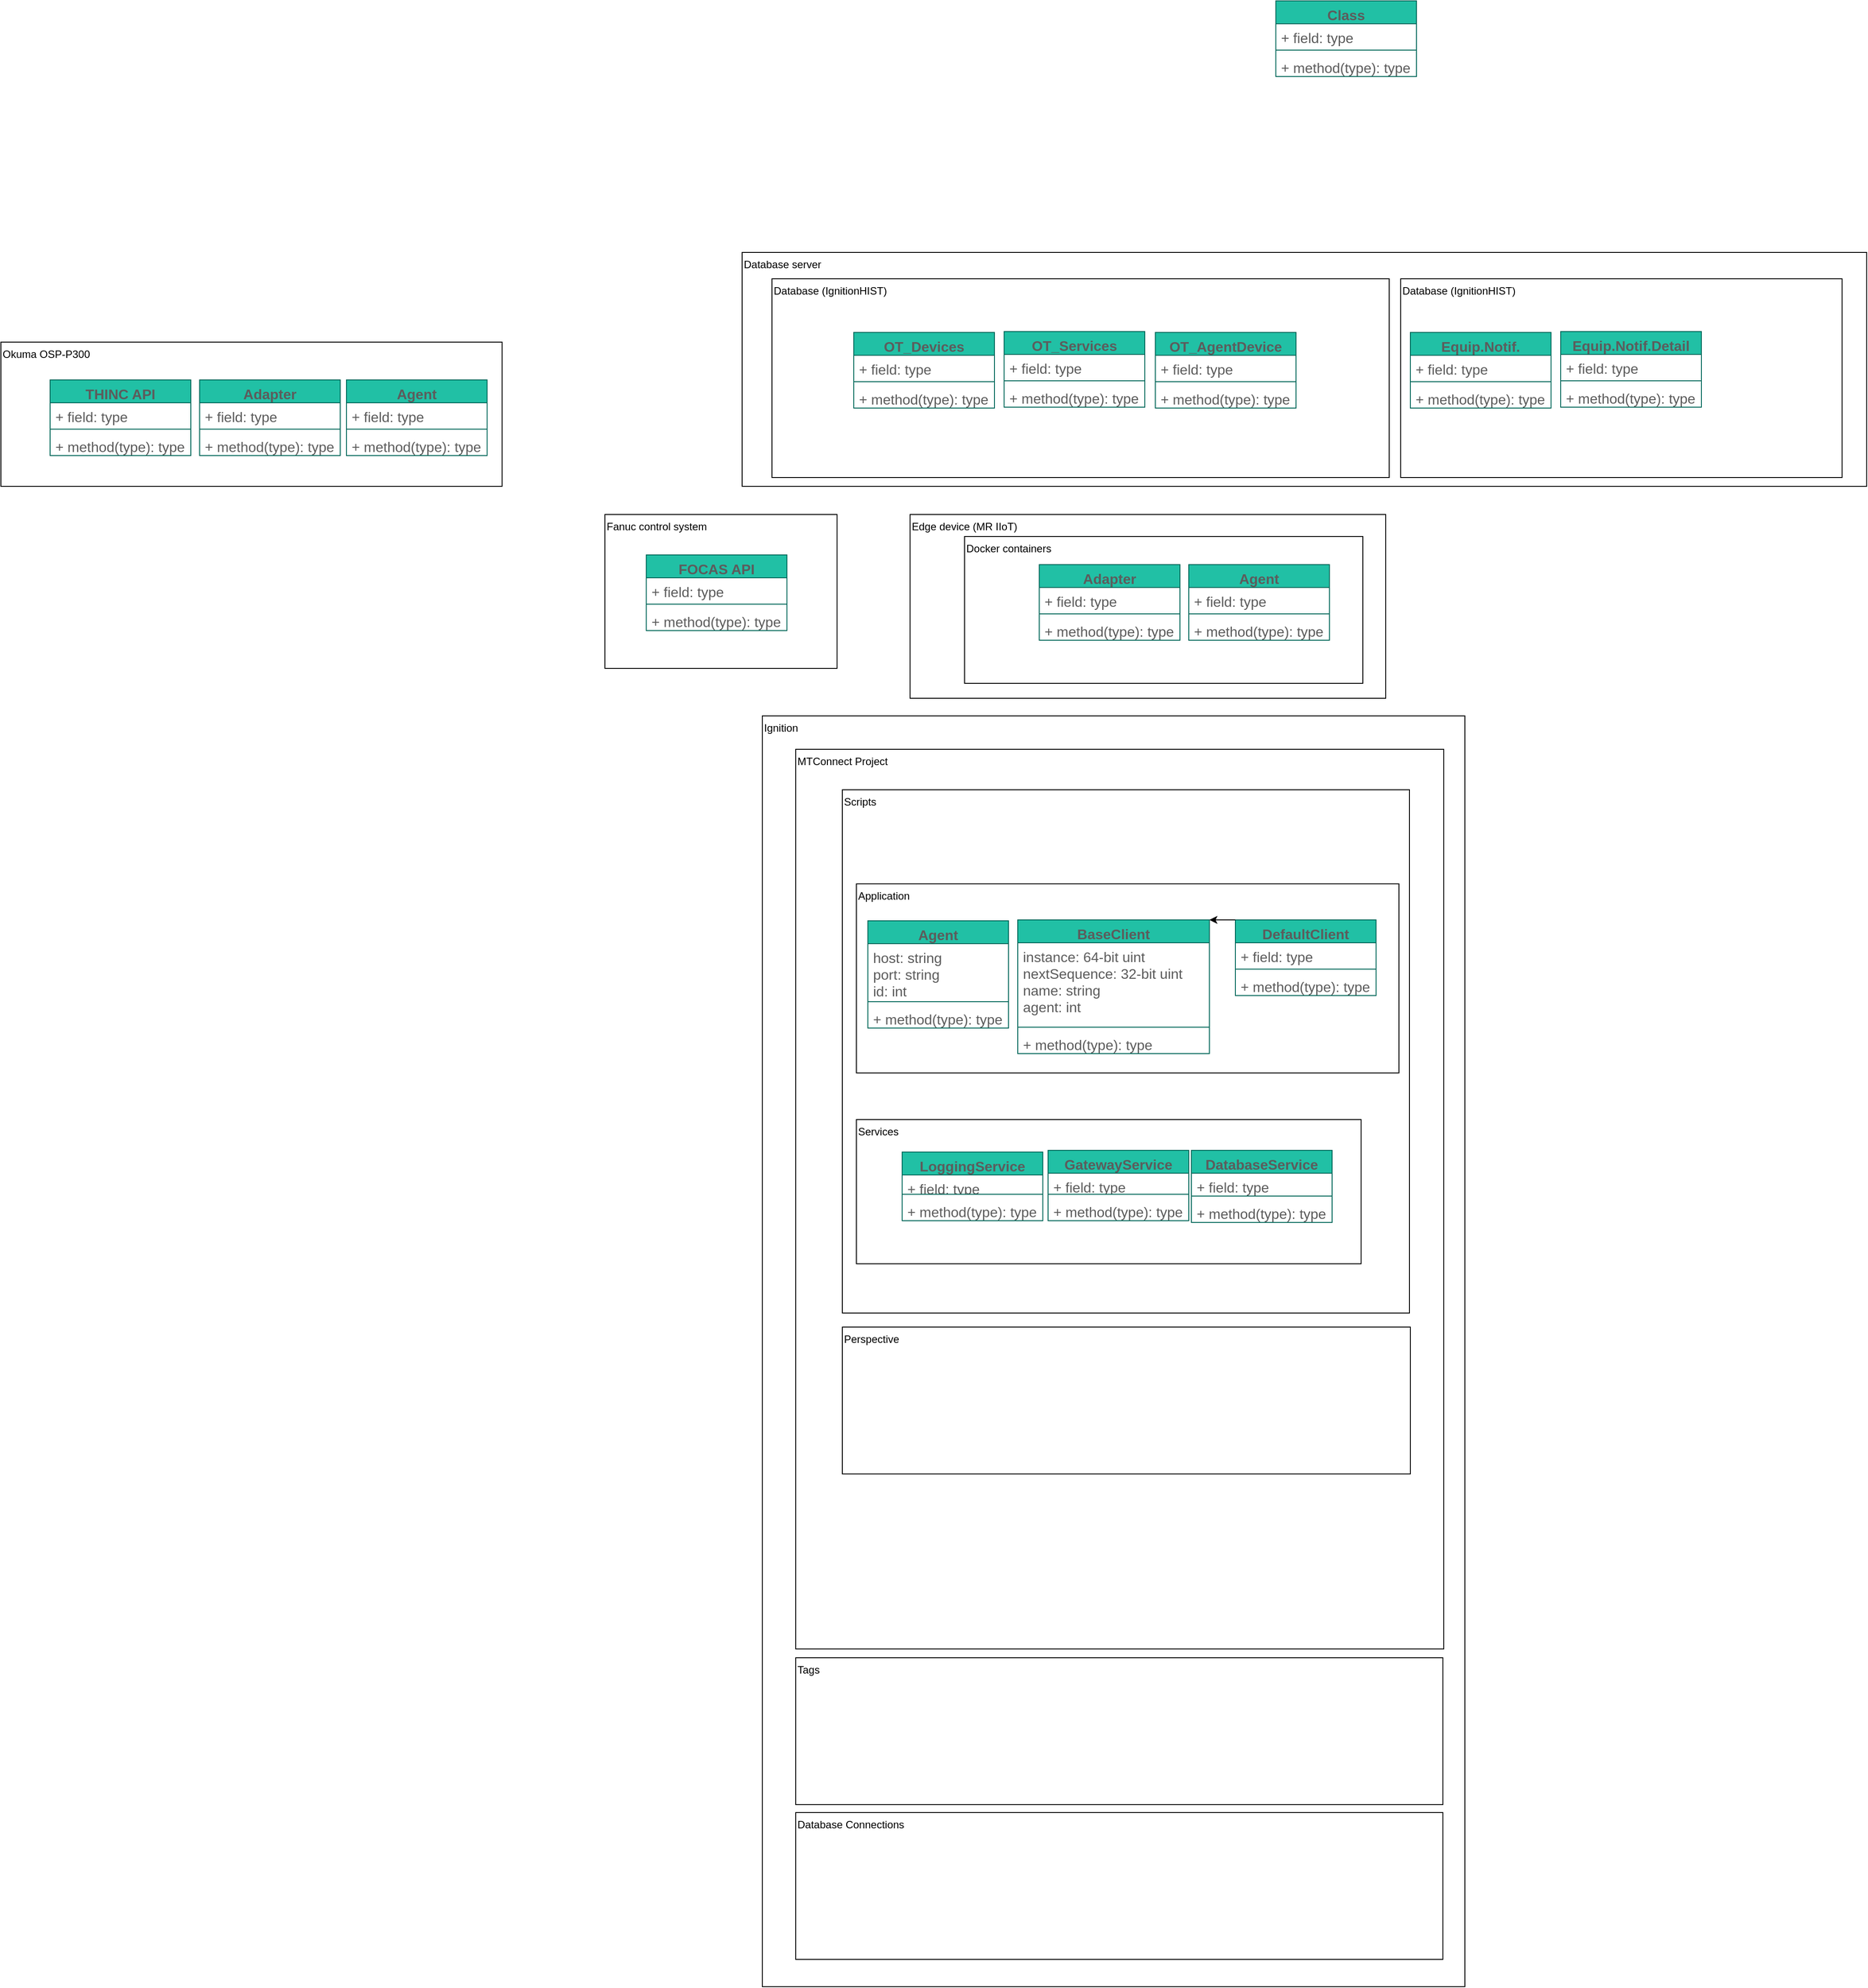 <mxfile version="20.5.3" type="github">
  <diagram id="Y8VD3bbsFug7fa-G-Edv" name="Page-1">
    <mxGraphModel dx="1899" dy="1560" grid="0" gridSize="10" guides="1" tooltips="1" connect="1" arrows="1" fold="1" page="0" pageScale="1" pageWidth="850" pageHeight="1100" math="0" shadow="0">
      <root>
        <mxCell id="0" />
        <mxCell id="1" parent="0" />
        <mxCell id="nwVFUQn7Gyxe_FwkuT-B-43" value="Fanuc control system" style="rounded=0;whiteSpace=wrap;html=1;align=left;verticalAlign=top;" vertex="1" parent="1">
          <mxGeometry x="-369" y="-84" width="264" height="175" as="geometry" />
        </mxCell>
        <mxCell id="cE-XZR6qFVG_7nGPDlGH-24" value="Edge device (MR IIoT)" style="rounded=0;whiteSpace=wrap;html=1;align=left;verticalAlign=top;" parent="1" vertex="1">
          <mxGeometry x="-22" y="-84" width="541" height="209" as="geometry" />
        </mxCell>
        <mxCell id="nwVFUQn7Gyxe_FwkuT-B-20" value="Docker containers" style="rounded=0;whiteSpace=wrap;html=1;align=left;verticalAlign=top;" vertex="1" parent="1">
          <mxGeometry x="40" y="-59" width="453" height="167" as="geometry" />
        </mxCell>
        <mxCell id="nwVFUQn7Gyxe_FwkuT-B-6" value="Database server" style="rounded=0;whiteSpace=wrap;html=1;align=left;verticalAlign=top;" vertex="1" parent="1">
          <mxGeometry x="-213" y="-382" width="1279" height="266" as="geometry" />
        </mxCell>
        <mxCell id="nwVFUQn7Gyxe_FwkuT-B-1" value="Ignition" style="rounded=0;whiteSpace=wrap;html=1;align=left;verticalAlign=top;" vertex="1" parent="1">
          <mxGeometry x="-190" y="145" width="799" height="1445" as="geometry" />
        </mxCell>
        <mxCell id="ojhhG3WkHg60o16cQQcv-1" value="MTConnect Project" style="rounded=0;whiteSpace=wrap;html=1;align=left;verticalAlign=top;" parent="1" vertex="1">
          <mxGeometry x="-152" y="183" width="737" height="1023" as="geometry" />
        </mxCell>
        <mxCell id="ojhhG3WkHg60o16cQQcv-8" value="Scripts" style="rounded=0;whiteSpace=wrap;html=1;align=left;verticalAlign=top;" parent="1" vertex="1">
          <mxGeometry x="-99" y="229" width="645" height="595" as="geometry" />
        </mxCell>
        <mxCell id="cE-XZR6qFVG_7nGPDlGH-3" value="Application" style="rounded=0;whiteSpace=wrap;html=1;align=left;verticalAlign=top;" parent="1" vertex="1">
          <mxGeometry x="-83" y="336" width="617" height="215" as="geometry" />
        </mxCell>
        <mxCell id="cE-XZR6qFVG_7nGPDlGH-2" value="Services" style="rounded=0;whiteSpace=wrap;html=1;align=left;verticalAlign=top;" parent="1" vertex="1">
          <mxGeometry x="-83" y="604" width="574" height="164" as="geometry" />
        </mxCell>
        <mxCell id="c3xup34KW6eh66UdVi6g-12" value="Agent" style="swimlane;fontStyle=1;align=center;verticalAlign=top;childLayout=stackLayout;horizontal=1;startSize=26;horizontalStack=0;resizeParent=1;resizeParentMax=0;resizeLast=0;collapsible=1;marginBottom=0;fontSize=16;fillColor=#21C0A5;strokeColor=#006658;fontColor=#5C5C5C;rounded=0;" parent="1" vertex="1">
          <mxGeometry x="-70" y="378" width="160" height="122" as="geometry" />
        </mxCell>
        <mxCell id="c3xup34KW6eh66UdVi6g-13" value="host: string&#xa;port: string&#xa;id: int" style="text;strokeColor=none;fillColor=none;align=left;verticalAlign=top;spacingLeft=4;spacingRight=4;overflow=hidden;rotatable=0;points=[[0,0.5],[1,0.5]];portConstraint=eastwest;fontSize=16;fontColor=#5C5C5C;rounded=0;" parent="c3xup34KW6eh66UdVi6g-12" vertex="1">
          <mxGeometry y="26" width="160" height="62" as="geometry" />
        </mxCell>
        <mxCell id="c3xup34KW6eh66UdVi6g-14" value="" style="line;strokeWidth=1;fillColor=none;align=left;verticalAlign=middle;spacingTop=-1;spacingLeft=3;spacingRight=3;rotatable=0;labelPosition=right;points=[];portConstraint=eastwest;fontSize=16;strokeColor=#006658;fontColor=#5C5C5C;rounded=0;" parent="c3xup34KW6eh66UdVi6g-12" vertex="1">
          <mxGeometry y="88" width="160" height="8" as="geometry" />
        </mxCell>
        <mxCell id="c3xup34KW6eh66UdVi6g-15" value="+ method(type): type" style="text;strokeColor=none;fillColor=none;align=left;verticalAlign=top;spacingLeft=4;spacingRight=4;overflow=hidden;rotatable=0;points=[[0,0.5],[1,0.5]];portConstraint=eastwest;fontSize=16;fontColor=#5C5C5C;rounded=0;" parent="c3xup34KW6eh66UdVi6g-12" vertex="1">
          <mxGeometry y="96" width="160" height="26" as="geometry" />
        </mxCell>
        <mxCell id="c3xup34KW6eh66UdVi6g-21" value="BaseClient" style="swimlane;fontStyle=1;align=center;verticalAlign=top;childLayout=stackLayout;horizontal=1;startSize=26;horizontalStack=0;resizeParent=1;resizeParentMax=0;resizeLast=0;collapsible=1;marginBottom=0;fontSize=16;fillColor=#21C0A5;strokeColor=#006658;fontColor=#5C5C5C;rounded=0;" parent="1" vertex="1">
          <mxGeometry x="100.5" y="377" width="218" height="152" as="geometry" />
        </mxCell>
        <mxCell id="c3xup34KW6eh66UdVi6g-22" value="instance: 64-bit uint&#xa;nextSequence: 32-bit uint&#xa;name: string&#xa;agent: int" style="text;strokeColor=none;fillColor=none;align=left;verticalAlign=top;spacingLeft=4;spacingRight=4;overflow=hidden;rotatable=0;points=[[0,0.5],[1,0.5]];portConstraint=eastwest;fontSize=16;fontColor=#5C5C5C;rounded=0;" parent="c3xup34KW6eh66UdVi6g-21" vertex="1">
          <mxGeometry y="26" width="218" height="92" as="geometry" />
        </mxCell>
        <mxCell id="c3xup34KW6eh66UdVi6g-23" value="" style="line;strokeWidth=1;fillColor=none;align=left;verticalAlign=middle;spacingTop=-1;spacingLeft=3;spacingRight=3;rotatable=0;labelPosition=right;points=[];portConstraint=eastwest;fontSize=16;strokeColor=#006658;fontColor=#5C5C5C;rounded=0;" parent="c3xup34KW6eh66UdVi6g-21" vertex="1">
          <mxGeometry y="118" width="218" height="8" as="geometry" />
        </mxCell>
        <mxCell id="c3xup34KW6eh66UdVi6g-24" value="+ method(type): type" style="text;strokeColor=none;fillColor=none;align=left;verticalAlign=top;spacingLeft=4;spacingRight=4;overflow=hidden;rotatable=0;points=[[0,0.5],[1,0.5]];portConstraint=eastwest;fontSize=16;fontColor=#5C5C5C;rounded=0;" parent="c3xup34KW6eh66UdVi6g-21" vertex="1">
          <mxGeometry y="126" width="218" height="26" as="geometry" />
        </mxCell>
        <mxCell id="c3xup34KW6eh66UdVi6g-25" value="DatabaseService" style="swimlane;fontStyle=1;align=center;verticalAlign=top;childLayout=stackLayout;horizontal=1;startSize=26;horizontalStack=0;resizeParent=1;resizeParentMax=0;resizeLast=0;collapsible=1;marginBottom=0;fontSize=16;fillColor=#21C0A5;strokeColor=#006658;fontColor=#5C5C5C;rounded=0;" parent="1" vertex="1">
          <mxGeometry x="298" y="639" width="160" height="82" as="geometry" />
        </mxCell>
        <mxCell id="c3xup34KW6eh66UdVi6g-26" value="+ field: type" style="text;strokeColor=none;fillColor=none;align=left;verticalAlign=top;spacingLeft=4;spacingRight=4;overflow=hidden;rotatable=0;points=[[0,0.5],[1,0.5]];portConstraint=eastwest;fontSize=16;fontColor=#5C5C5C;rounded=0;" parent="c3xup34KW6eh66UdVi6g-25" vertex="1">
          <mxGeometry y="26" width="160" height="22" as="geometry" />
        </mxCell>
        <mxCell id="c3xup34KW6eh66UdVi6g-27" value="" style="line;strokeWidth=1;fillColor=none;align=left;verticalAlign=middle;spacingTop=-1;spacingLeft=3;spacingRight=3;rotatable=0;labelPosition=right;points=[];portConstraint=eastwest;fontSize=16;strokeColor=#006658;fontColor=#5C5C5C;rounded=0;" parent="c3xup34KW6eh66UdVi6g-25" vertex="1">
          <mxGeometry y="48" width="160" height="8" as="geometry" />
        </mxCell>
        <mxCell id="c3xup34KW6eh66UdVi6g-28" value="+ method(type): type" style="text;strokeColor=none;fillColor=none;align=left;verticalAlign=top;spacingLeft=4;spacingRight=4;overflow=hidden;rotatable=0;points=[[0,0.5],[1,0.5]];portConstraint=eastwest;fontSize=16;fontColor=#5C5C5C;rounded=0;" parent="c3xup34KW6eh66UdVi6g-25" vertex="1">
          <mxGeometry y="56" width="160" height="26" as="geometry" />
        </mxCell>
        <mxCell id="c3xup34KW6eh66UdVi6g-29" value="GatewayService" style="swimlane;fontStyle=1;align=center;verticalAlign=top;childLayout=stackLayout;horizontal=1;startSize=26;horizontalStack=0;resizeParent=1;resizeParentMax=0;resizeLast=0;collapsible=1;marginBottom=0;fontSize=16;fillColor=#21C0A5;strokeColor=#006658;fontColor=#5C5C5C;rounded=0;" parent="1" vertex="1">
          <mxGeometry x="135" y="639" width="160" height="80" as="geometry" />
        </mxCell>
        <mxCell id="c3xup34KW6eh66UdVi6g-30" value="+ field: type" style="text;strokeColor=none;fillColor=none;align=left;verticalAlign=top;spacingLeft=4;spacingRight=4;overflow=hidden;rotatable=0;points=[[0,0.5],[1,0.5]];portConstraint=eastwest;fontSize=16;fontColor=#5C5C5C;rounded=0;" parent="c3xup34KW6eh66UdVi6g-29" vertex="1">
          <mxGeometry y="26" width="160" height="20" as="geometry" />
        </mxCell>
        <mxCell id="c3xup34KW6eh66UdVi6g-31" value="" style="line;strokeWidth=1;fillColor=none;align=left;verticalAlign=middle;spacingTop=-1;spacingLeft=3;spacingRight=3;rotatable=0;labelPosition=right;points=[];portConstraint=eastwest;fontSize=16;strokeColor=#006658;fontColor=#5C5C5C;rounded=0;" parent="c3xup34KW6eh66UdVi6g-29" vertex="1">
          <mxGeometry y="46" width="160" height="8" as="geometry" />
        </mxCell>
        <mxCell id="c3xup34KW6eh66UdVi6g-32" value="+ method(type): type" style="text;strokeColor=none;fillColor=none;align=left;verticalAlign=top;spacingLeft=4;spacingRight=4;overflow=hidden;rotatable=0;points=[[0,0.5],[1,0.5]];portConstraint=eastwest;fontSize=16;fontColor=#5C5C5C;rounded=0;" parent="c3xup34KW6eh66UdVi6g-29" vertex="1">
          <mxGeometry y="54" width="160" height="26" as="geometry" />
        </mxCell>
        <mxCell id="c3xup34KW6eh66UdVi6g-33" value="LoggingService" style="swimlane;fontStyle=1;align=center;verticalAlign=top;childLayout=stackLayout;horizontal=1;startSize=26;horizontalStack=0;resizeParent=1;resizeParentMax=0;resizeLast=0;collapsible=1;marginBottom=0;fontSize=16;fillColor=#21C0A5;strokeColor=#006658;fontColor=#5C5C5C;rounded=0;" parent="1" vertex="1">
          <mxGeometry x="-31" y="641" width="160" height="78" as="geometry" />
        </mxCell>
        <mxCell id="c3xup34KW6eh66UdVi6g-34" value="+ field: type" style="text;strokeColor=none;fillColor=none;align=left;verticalAlign=top;spacingLeft=4;spacingRight=4;overflow=hidden;rotatable=0;points=[[0,0.5],[1,0.5]];portConstraint=eastwest;fontSize=16;fontColor=#5C5C5C;rounded=0;" parent="c3xup34KW6eh66UdVi6g-33" vertex="1">
          <mxGeometry y="26" width="160" height="18" as="geometry" />
        </mxCell>
        <mxCell id="c3xup34KW6eh66UdVi6g-35" value="" style="line;strokeWidth=1;fillColor=none;align=left;verticalAlign=middle;spacingTop=-1;spacingLeft=3;spacingRight=3;rotatable=0;labelPosition=right;points=[];portConstraint=eastwest;fontSize=16;strokeColor=#006658;fontColor=#5C5C5C;rounded=0;" parent="c3xup34KW6eh66UdVi6g-33" vertex="1">
          <mxGeometry y="44" width="160" height="8" as="geometry" />
        </mxCell>
        <mxCell id="c3xup34KW6eh66UdVi6g-36" value="+ method(type): type" style="text;strokeColor=none;fillColor=none;align=left;verticalAlign=top;spacingLeft=4;spacingRight=4;overflow=hidden;rotatable=0;points=[[0,0.5],[1,0.5]];portConstraint=eastwest;fontSize=16;fontColor=#5C5C5C;rounded=0;" parent="c3xup34KW6eh66UdVi6g-33" vertex="1">
          <mxGeometry y="52" width="160" height="26" as="geometry" />
        </mxCell>
        <mxCell id="c3xup34KW6eh66UdVi6g-40" value="DefaultClient" style="swimlane;fontStyle=1;align=center;verticalAlign=top;childLayout=stackLayout;horizontal=1;startSize=26;horizontalStack=0;resizeParent=1;resizeParentMax=0;resizeLast=0;collapsible=1;marginBottom=0;fontSize=16;fillColor=#21C0A5;strokeColor=#006658;fontColor=#5C5C5C;rounded=0;" parent="1" vertex="1">
          <mxGeometry x="348" y="377" width="160" height="86" as="geometry" />
        </mxCell>
        <mxCell id="c3xup34KW6eh66UdVi6g-41" value="+ field: type" style="text;strokeColor=none;fillColor=none;align=left;verticalAlign=top;spacingLeft=4;spacingRight=4;overflow=hidden;rotatable=0;points=[[0,0.5],[1,0.5]];portConstraint=eastwest;fontSize=16;fontColor=#5C5C5C;rounded=0;" parent="c3xup34KW6eh66UdVi6g-40" vertex="1">
          <mxGeometry y="26" width="160" height="26" as="geometry" />
        </mxCell>
        <mxCell id="c3xup34KW6eh66UdVi6g-42" value="" style="line;strokeWidth=1;fillColor=none;align=left;verticalAlign=middle;spacingTop=-1;spacingLeft=3;spacingRight=3;rotatable=0;labelPosition=right;points=[];portConstraint=eastwest;fontSize=16;strokeColor=#006658;fontColor=#5C5C5C;rounded=0;" parent="c3xup34KW6eh66UdVi6g-40" vertex="1">
          <mxGeometry y="52" width="160" height="8" as="geometry" />
        </mxCell>
        <mxCell id="c3xup34KW6eh66UdVi6g-43" value="+ method(type): type" style="text;strokeColor=none;fillColor=none;align=left;verticalAlign=top;spacingLeft=4;spacingRight=4;overflow=hidden;rotatable=0;points=[[0,0.5],[1,0.5]];portConstraint=eastwest;fontSize=16;fontColor=#5C5C5C;rounded=0;" parent="c3xup34KW6eh66UdVi6g-40" vertex="1">
          <mxGeometry y="60" width="160" height="26" as="geometry" />
        </mxCell>
        <mxCell id="cE-XZR6qFVG_7nGPDlGH-1" value="" style="endArrow=classic;html=1;rounded=0;exitX=0;exitY=0;exitDx=0;exitDy=0;entryX=1;entryY=0;entryDx=0;entryDy=0;" parent="1" source="c3xup34KW6eh66UdVi6g-40" target="c3xup34KW6eh66UdVi6g-21" edge="1">
          <mxGeometry width="50" height="50" relative="1" as="geometry">
            <mxPoint x="241" y="395" as="sourcePoint" />
            <mxPoint x="337" y="235" as="targetPoint" />
          </mxGeometry>
        </mxCell>
        <mxCell id="cE-XZR6qFVG_7nGPDlGH-4" value="Agent" style="swimlane;fontStyle=1;align=center;verticalAlign=top;childLayout=stackLayout;horizontal=1;startSize=26;horizontalStack=0;resizeParent=1;resizeParentMax=0;resizeLast=0;collapsible=1;marginBottom=0;fontSize=16;fillColor=#21C0A5;strokeColor=#006658;fontColor=#5C5C5C;rounded=0;" parent="1" vertex="1">
          <mxGeometry x="295" y="-27" width="160" height="86" as="geometry" />
        </mxCell>
        <mxCell id="cE-XZR6qFVG_7nGPDlGH-5" value="+ field: type" style="text;strokeColor=none;fillColor=none;align=left;verticalAlign=top;spacingLeft=4;spacingRight=4;overflow=hidden;rotatable=0;points=[[0,0.5],[1,0.5]];portConstraint=eastwest;fontSize=16;fontColor=#5C5C5C;rounded=0;" parent="cE-XZR6qFVG_7nGPDlGH-4" vertex="1">
          <mxGeometry y="26" width="160" height="26" as="geometry" />
        </mxCell>
        <mxCell id="cE-XZR6qFVG_7nGPDlGH-6" value="" style="line;strokeWidth=1;fillColor=none;align=left;verticalAlign=middle;spacingTop=-1;spacingLeft=3;spacingRight=3;rotatable=0;labelPosition=right;points=[];portConstraint=eastwest;fontSize=16;strokeColor=#006658;fontColor=#5C5C5C;rounded=0;" parent="cE-XZR6qFVG_7nGPDlGH-4" vertex="1">
          <mxGeometry y="52" width="160" height="8" as="geometry" />
        </mxCell>
        <mxCell id="cE-XZR6qFVG_7nGPDlGH-7" value="+ method(type): type" style="text;strokeColor=none;fillColor=none;align=left;verticalAlign=top;spacingLeft=4;spacingRight=4;overflow=hidden;rotatable=0;points=[[0,0.5],[1,0.5]];portConstraint=eastwest;fontSize=16;fontColor=#5C5C5C;rounded=0;" parent="cE-XZR6qFVG_7nGPDlGH-4" vertex="1">
          <mxGeometry y="60" width="160" height="26" as="geometry" />
        </mxCell>
        <mxCell id="cE-XZR6qFVG_7nGPDlGH-8" value="Adapter" style="swimlane;fontStyle=1;align=center;verticalAlign=top;childLayout=stackLayout;horizontal=1;startSize=26;horizontalStack=0;resizeParent=1;resizeParentMax=0;resizeLast=0;collapsible=1;marginBottom=0;fontSize=16;fillColor=#21C0A5;strokeColor=#006658;fontColor=#5C5C5C;rounded=0;" parent="1" vertex="1">
          <mxGeometry x="125" y="-27" width="160" height="86" as="geometry" />
        </mxCell>
        <mxCell id="cE-XZR6qFVG_7nGPDlGH-9" value="+ field: type" style="text;strokeColor=none;fillColor=none;align=left;verticalAlign=top;spacingLeft=4;spacingRight=4;overflow=hidden;rotatable=0;points=[[0,0.5],[1,0.5]];portConstraint=eastwest;fontSize=16;fontColor=#5C5C5C;rounded=0;" parent="cE-XZR6qFVG_7nGPDlGH-8" vertex="1">
          <mxGeometry y="26" width="160" height="26" as="geometry" />
        </mxCell>
        <mxCell id="cE-XZR6qFVG_7nGPDlGH-10" value="" style="line;strokeWidth=1;fillColor=none;align=left;verticalAlign=middle;spacingTop=-1;spacingLeft=3;spacingRight=3;rotatable=0;labelPosition=right;points=[];portConstraint=eastwest;fontSize=16;strokeColor=#006658;fontColor=#5C5C5C;rounded=0;" parent="cE-XZR6qFVG_7nGPDlGH-8" vertex="1">
          <mxGeometry y="52" width="160" height="8" as="geometry" />
        </mxCell>
        <mxCell id="cE-XZR6qFVG_7nGPDlGH-11" value="+ method(type): type" style="text;strokeColor=none;fillColor=none;align=left;verticalAlign=top;spacingLeft=4;spacingRight=4;overflow=hidden;rotatable=0;points=[[0,0.5],[1,0.5]];portConstraint=eastwest;fontSize=16;fontColor=#5C5C5C;rounded=0;" parent="cE-XZR6qFVG_7nGPDlGH-8" vertex="1">
          <mxGeometry y="60" width="160" height="26" as="geometry" />
        </mxCell>
        <mxCell id="cE-XZR6qFVG_7nGPDlGH-25" value="Class" style="swimlane;fontStyle=1;align=center;verticalAlign=top;childLayout=stackLayout;horizontal=1;startSize=26;horizontalStack=0;resizeParent=1;resizeParentMax=0;resizeLast=0;collapsible=1;marginBottom=0;fontSize=16;fillColor=#21C0A5;strokeColor=#006658;fontColor=#5C5C5C;rounded=0;" parent="1" vertex="1">
          <mxGeometry x="394" y="-668" width="160" height="86" as="geometry" />
        </mxCell>
        <mxCell id="cE-XZR6qFVG_7nGPDlGH-26" value="+ field: type" style="text;strokeColor=none;fillColor=none;align=left;verticalAlign=top;spacingLeft=4;spacingRight=4;overflow=hidden;rotatable=0;points=[[0,0.5],[1,0.5]];portConstraint=eastwest;fontSize=16;fontColor=#5C5C5C;rounded=0;" parent="cE-XZR6qFVG_7nGPDlGH-25" vertex="1">
          <mxGeometry y="26" width="160" height="26" as="geometry" />
        </mxCell>
        <mxCell id="cE-XZR6qFVG_7nGPDlGH-27" value="" style="line;strokeWidth=1;fillColor=none;align=left;verticalAlign=middle;spacingTop=-1;spacingLeft=3;spacingRight=3;rotatable=0;labelPosition=right;points=[];portConstraint=eastwest;fontSize=16;strokeColor=#006658;fontColor=#5C5C5C;rounded=0;" parent="cE-XZR6qFVG_7nGPDlGH-25" vertex="1">
          <mxGeometry y="52" width="160" height="8" as="geometry" />
        </mxCell>
        <mxCell id="cE-XZR6qFVG_7nGPDlGH-28" value="+ method(type): type" style="text;strokeColor=none;fillColor=none;align=left;verticalAlign=top;spacingLeft=4;spacingRight=4;overflow=hidden;rotatable=0;points=[[0,0.5],[1,0.5]];portConstraint=eastwest;fontSize=16;fontColor=#5C5C5C;rounded=0;" parent="cE-XZR6qFVG_7nGPDlGH-25" vertex="1">
          <mxGeometry y="60" width="160" height="26" as="geometry" />
        </mxCell>
        <mxCell id="cE-XZR6qFVG_7nGPDlGH-29" value="Database (IgnitionHIST)" style="rounded=0;whiteSpace=wrap;html=1;align=left;verticalAlign=top;" parent="1" vertex="1">
          <mxGeometry x="-179" y="-352" width="702" height="226" as="geometry" />
        </mxCell>
        <mxCell id="cE-XZR6qFVG_7nGPDlGH-30" value="OT_Devices" style="swimlane;fontStyle=1;align=center;verticalAlign=top;childLayout=stackLayout;horizontal=1;startSize=26;horizontalStack=0;resizeParent=1;resizeParentMax=0;resizeLast=0;collapsible=1;marginBottom=0;fontSize=16;fillColor=#21C0A5;strokeColor=#006658;fontColor=#5C5C5C;rounded=0;" parent="1" vertex="1">
          <mxGeometry x="-86" y="-291" width="160" height="86" as="geometry" />
        </mxCell>
        <mxCell id="cE-XZR6qFVG_7nGPDlGH-31" value="+ field: type" style="text;strokeColor=none;fillColor=none;align=left;verticalAlign=top;spacingLeft=4;spacingRight=4;overflow=hidden;rotatable=0;points=[[0,0.5],[1,0.5]];portConstraint=eastwest;fontSize=16;fontColor=#5C5C5C;rounded=0;" parent="cE-XZR6qFVG_7nGPDlGH-30" vertex="1">
          <mxGeometry y="26" width="160" height="26" as="geometry" />
        </mxCell>
        <mxCell id="cE-XZR6qFVG_7nGPDlGH-32" value="" style="line;strokeWidth=1;fillColor=none;align=left;verticalAlign=middle;spacingTop=-1;spacingLeft=3;spacingRight=3;rotatable=0;labelPosition=right;points=[];portConstraint=eastwest;fontSize=16;strokeColor=#006658;fontColor=#5C5C5C;rounded=0;" parent="cE-XZR6qFVG_7nGPDlGH-30" vertex="1">
          <mxGeometry y="52" width="160" height="8" as="geometry" />
        </mxCell>
        <mxCell id="cE-XZR6qFVG_7nGPDlGH-33" value="+ method(type): type" style="text;strokeColor=none;fillColor=none;align=left;verticalAlign=top;spacingLeft=4;spacingRight=4;overflow=hidden;rotatable=0;points=[[0,0.5],[1,0.5]];portConstraint=eastwest;fontSize=16;fontColor=#5C5C5C;rounded=0;" parent="cE-XZR6qFVG_7nGPDlGH-30" vertex="1">
          <mxGeometry y="60" width="160" height="26" as="geometry" />
        </mxCell>
        <mxCell id="cE-XZR6qFVG_7nGPDlGH-34" value="OT_Services" style="swimlane;fontStyle=1;align=center;verticalAlign=top;childLayout=stackLayout;horizontal=1;startSize=26;horizontalStack=0;resizeParent=1;resizeParentMax=0;resizeLast=0;collapsible=1;marginBottom=0;fontSize=16;fillColor=#21C0A5;strokeColor=#006658;fontColor=#5C5C5C;rounded=0;" parent="1" vertex="1">
          <mxGeometry x="85" y="-292" width="160" height="86" as="geometry" />
        </mxCell>
        <mxCell id="cE-XZR6qFVG_7nGPDlGH-35" value="+ field: type" style="text;strokeColor=none;fillColor=none;align=left;verticalAlign=top;spacingLeft=4;spacingRight=4;overflow=hidden;rotatable=0;points=[[0,0.5],[1,0.5]];portConstraint=eastwest;fontSize=16;fontColor=#5C5C5C;rounded=0;" parent="cE-XZR6qFVG_7nGPDlGH-34" vertex="1">
          <mxGeometry y="26" width="160" height="26" as="geometry" />
        </mxCell>
        <mxCell id="cE-XZR6qFVG_7nGPDlGH-36" value="" style="line;strokeWidth=1;fillColor=none;align=left;verticalAlign=middle;spacingTop=-1;spacingLeft=3;spacingRight=3;rotatable=0;labelPosition=right;points=[];portConstraint=eastwest;fontSize=16;strokeColor=#006658;fontColor=#5C5C5C;rounded=0;" parent="cE-XZR6qFVG_7nGPDlGH-34" vertex="1">
          <mxGeometry y="52" width="160" height="8" as="geometry" />
        </mxCell>
        <mxCell id="cE-XZR6qFVG_7nGPDlGH-37" value="+ method(type): type" style="text;strokeColor=none;fillColor=none;align=left;verticalAlign=top;spacingLeft=4;spacingRight=4;overflow=hidden;rotatable=0;points=[[0,0.5],[1,0.5]];portConstraint=eastwest;fontSize=16;fontColor=#5C5C5C;rounded=0;" parent="cE-XZR6qFVG_7nGPDlGH-34" vertex="1">
          <mxGeometry y="60" width="160" height="26" as="geometry" />
        </mxCell>
        <mxCell id="ojhhG3WkHg60o16cQQcv-7" value="Perspective" style="rounded=0;whiteSpace=wrap;html=1;align=left;verticalAlign=top;" parent="1" vertex="1">
          <mxGeometry x="-99" y="840" width="646" height="167" as="geometry" />
        </mxCell>
        <mxCell id="nwVFUQn7Gyxe_FwkuT-B-2" value="Tags" style="rounded=0;whiteSpace=wrap;html=1;align=left;verticalAlign=top;" vertex="1" parent="1">
          <mxGeometry x="-152" y="1216" width="736" height="167" as="geometry" />
        </mxCell>
        <mxCell id="nwVFUQn7Gyxe_FwkuT-B-5" value="Database Connections" style="rounded=0;whiteSpace=wrap;html=1;align=left;verticalAlign=top;" vertex="1" parent="1">
          <mxGeometry x="-152" y="1392" width="736" height="167" as="geometry" />
        </mxCell>
        <mxCell id="nwVFUQn7Gyxe_FwkuT-B-7" value="OT_AgentDevice" style="swimlane;fontStyle=1;align=center;verticalAlign=top;childLayout=stackLayout;horizontal=1;startSize=26;horizontalStack=0;resizeParent=1;resizeParentMax=0;resizeLast=0;collapsible=1;marginBottom=0;fontSize=16;fillColor=#21C0A5;strokeColor=#006658;fontColor=#5C5C5C;rounded=0;" vertex="1" parent="1">
          <mxGeometry x="257" y="-291" width="160" height="86" as="geometry" />
        </mxCell>
        <mxCell id="nwVFUQn7Gyxe_FwkuT-B-8" value="+ field: type" style="text;strokeColor=none;fillColor=none;align=left;verticalAlign=top;spacingLeft=4;spacingRight=4;overflow=hidden;rotatable=0;points=[[0,0.5],[1,0.5]];portConstraint=eastwest;fontSize=16;fontColor=#5C5C5C;rounded=0;" vertex="1" parent="nwVFUQn7Gyxe_FwkuT-B-7">
          <mxGeometry y="26" width="160" height="26" as="geometry" />
        </mxCell>
        <mxCell id="nwVFUQn7Gyxe_FwkuT-B-9" value="" style="line;strokeWidth=1;fillColor=none;align=left;verticalAlign=middle;spacingTop=-1;spacingLeft=3;spacingRight=3;rotatable=0;labelPosition=right;points=[];portConstraint=eastwest;fontSize=16;strokeColor=#006658;fontColor=#5C5C5C;rounded=0;" vertex="1" parent="nwVFUQn7Gyxe_FwkuT-B-7">
          <mxGeometry y="52" width="160" height="8" as="geometry" />
        </mxCell>
        <mxCell id="nwVFUQn7Gyxe_FwkuT-B-10" value="+ method(type): type" style="text;strokeColor=none;fillColor=none;align=left;verticalAlign=top;spacingLeft=4;spacingRight=4;overflow=hidden;rotatable=0;points=[[0,0.5],[1,0.5]];portConstraint=eastwest;fontSize=16;fontColor=#5C5C5C;rounded=0;" vertex="1" parent="nwVFUQn7Gyxe_FwkuT-B-7">
          <mxGeometry y="60" width="160" height="26" as="geometry" />
        </mxCell>
        <mxCell id="nwVFUQn7Gyxe_FwkuT-B-11" value="Database (IgnitionHIST)" style="rounded=0;whiteSpace=wrap;html=1;align=left;verticalAlign=top;" vertex="1" parent="1">
          <mxGeometry x="536" y="-352" width="502" height="226" as="geometry" />
        </mxCell>
        <mxCell id="nwVFUQn7Gyxe_FwkuT-B-12" value="Equip.Notif." style="swimlane;fontStyle=1;align=center;verticalAlign=top;childLayout=stackLayout;horizontal=1;startSize=26;horizontalStack=0;resizeParent=1;resizeParentMax=0;resizeLast=0;collapsible=1;marginBottom=0;fontSize=16;fillColor=#21C0A5;strokeColor=#006658;fontColor=#5C5C5C;rounded=0;" vertex="1" parent="1">
          <mxGeometry x="547" y="-291" width="160" height="86" as="geometry" />
        </mxCell>
        <mxCell id="nwVFUQn7Gyxe_FwkuT-B-13" value="+ field: type" style="text;strokeColor=none;fillColor=none;align=left;verticalAlign=top;spacingLeft=4;spacingRight=4;overflow=hidden;rotatable=0;points=[[0,0.5],[1,0.5]];portConstraint=eastwest;fontSize=16;fontColor=#5C5C5C;rounded=0;" vertex="1" parent="nwVFUQn7Gyxe_FwkuT-B-12">
          <mxGeometry y="26" width="160" height="26" as="geometry" />
        </mxCell>
        <mxCell id="nwVFUQn7Gyxe_FwkuT-B-14" value="" style="line;strokeWidth=1;fillColor=none;align=left;verticalAlign=middle;spacingTop=-1;spacingLeft=3;spacingRight=3;rotatable=0;labelPosition=right;points=[];portConstraint=eastwest;fontSize=16;strokeColor=#006658;fontColor=#5C5C5C;rounded=0;" vertex="1" parent="nwVFUQn7Gyxe_FwkuT-B-12">
          <mxGeometry y="52" width="160" height="8" as="geometry" />
        </mxCell>
        <mxCell id="nwVFUQn7Gyxe_FwkuT-B-15" value="+ method(type): type" style="text;strokeColor=none;fillColor=none;align=left;verticalAlign=top;spacingLeft=4;spacingRight=4;overflow=hidden;rotatable=0;points=[[0,0.5],[1,0.5]];portConstraint=eastwest;fontSize=16;fontColor=#5C5C5C;rounded=0;" vertex="1" parent="nwVFUQn7Gyxe_FwkuT-B-12">
          <mxGeometry y="60" width="160" height="26" as="geometry" />
        </mxCell>
        <mxCell id="nwVFUQn7Gyxe_FwkuT-B-16" value="Equip.Notif.Detail" style="swimlane;fontStyle=1;align=center;verticalAlign=top;childLayout=stackLayout;horizontal=1;startSize=26;horizontalStack=0;resizeParent=1;resizeParentMax=0;resizeLast=0;collapsible=1;marginBottom=0;fontSize=16;fillColor=#21C0A5;strokeColor=#006658;fontColor=#5C5C5C;rounded=0;" vertex="1" parent="1">
          <mxGeometry x="718" y="-292" width="160" height="86" as="geometry" />
        </mxCell>
        <mxCell id="nwVFUQn7Gyxe_FwkuT-B-17" value="+ field: type" style="text;strokeColor=none;fillColor=none;align=left;verticalAlign=top;spacingLeft=4;spacingRight=4;overflow=hidden;rotatable=0;points=[[0,0.5],[1,0.5]];portConstraint=eastwest;fontSize=16;fontColor=#5C5C5C;rounded=0;" vertex="1" parent="nwVFUQn7Gyxe_FwkuT-B-16">
          <mxGeometry y="26" width="160" height="26" as="geometry" />
        </mxCell>
        <mxCell id="nwVFUQn7Gyxe_FwkuT-B-18" value="" style="line;strokeWidth=1;fillColor=none;align=left;verticalAlign=middle;spacingTop=-1;spacingLeft=3;spacingRight=3;rotatable=0;labelPosition=right;points=[];portConstraint=eastwest;fontSize=16;strokeColor=#006658;fontColor=#5C5C5C;rounded=0;" vertex="1" parent="nwVFUQn7Gyxe_FwkuT-B-16">
          <mxGeometry y="52" width="160" height="8" as="geometry" />
        </mxCell>
        <mxCell id="nwVFUQn7Gyxe_FwkuT-B-19" value="+ method(type): type" style="text;strokeColor=none;fillColor=none;align=left;verticalAlign=top;spacingLeft=4;spacingRight=4;overflow=hidden;rotatable=0;points=[[0,0.5],[1,0.5]];portConstraint=eastwest;fontSize=16;fontColor=#5C5C5C;rounded=0;" vertex="1" parent="nwVFUQn7Gyxe_FwkuT-B-16">
          <mxGeometry y="60" width="160" height="26" as="geometry" />
        </mxCell>
        <mxCell id="nwVFUQn7Gyxe_FwkuT-B-34" value="Okuma OSP-P300" style="rounded=0;whiteSpace=wrap;html=1;align=left;verticalAlign=top;" vertex="1" parent="1">
          <mxGeometry x="-1056" y="-280" width="570" height="164" as="geometry" />
        </mxCell>
        <mxCell id="nwVFUQn7Gyxe_FwkuT-B-35" value="Adapter" style="swimlane;fontStyle=1;align=center;verticalAlign=top;childLayout=stackLayout;horizontal=1;startSize=26;horizontalStack=0;resizeParent=1;resizeParentMax=0;resizeLast=0;collapsible=1;marginBottom=0;fontSize=16;fillColor=#21C0A5;strokeColor=#006658;fontColor=#5C5C5C;rounded=0;" vertex="1" parent="1">
          <mxGeometry x="-830" y="-237" width="160" height="86" as="geometry" />
        </mxCell>
        <mxCell id="nwVFUQn7Gyxe_FwkuT-B-36" value="+ field: type" style="text;strokeColor=none;fillColor=none;align=left;verticalAlign=top;spacingLeft=4;spacingRight=4;overflow=hidden;rotatable=0;points=[[0,0.5],[1,0.5]];portConstraint=eastwest;fontSize=16;fontColor=#5C5C5C;rounded=0;" vertex="1" parent="nwVFUQn7Gyxe_FwkuT-B-35">
          <mxGeometry y="26" width="160" height="26" as="geometry" />
        </mxCell>
        <mxCell id="nwVFUQn7Gyxe_FwkuT-B-37" value="" style="line;strokeWidth=1;fillColor=none;align=left;verticalAlign=middle;spacingTop=-1;spacingLeft=3;spacingRight=3;rotatable=0;labelPosition=right;points=[];portConstraint=eastwest;fontSize=16;strokeColor=#006658;fontColor=#5C5C5C;rounded=0;" vertex="1" parent="nwVFUQn7Gyxe_FwkuT-B-35">
          <mxGeometry y="52" width="160" height="8" as="geometry" />
        </mxCell>
        <mxCell id="nwVFUQn7Gyxe_FwkuT-B-38" value="+ method(type): type" style="text;strokeColor=none;fillColor=none;align=left;verticalAlign=top;spacingLeft=4;spacingRight=4;overflow=hidden;rotatable=0;points=[[0,0.5],[1,0.5]];portConstraint=eastwest;fontSize=16;fontColor=#5C5C5C;rounded=0;" vertex="1" parent="nwVFUQn7Gyxe_FwkuT-B-35">
          <mxGeometry y="60" width="160" height="26" as="geometry" />
        </mxCell>
        <mxCell id="nwVFUQn7Gyxe_FwkuT-B-39" value="Agent" style="swimlane;fontStyle=1;align=center;verticalAlign=top;childLayout=stackLayout;horizontal=1;startSize=26;horizontalStack=0;resizeParent=1;resizeParentMax=0;resizeLast=0;collapsible=1;marginBottom=0;fontSize=16;fillColor=#21C0A5;strokeColor=#006658;fontColor=#5C5C5C;rounded=0;" vertex="1" parent="1">
          <mxGeometry x="-663" y="-237" width="160" height="86" as="geometry" />
        </mxCell>
        <mxCell id="nwVFUQn7Gyxe_FwkuT-B-40" value="+ field: type" style="text;strokeColor=none;fillColor=none;align=left;verticalAlign=top;spacingLeft=4;spacingRight=4;overflow=hidden;rotatable=0;points=[[0,0.5],[1,0.5]];portConstraint=eastwest;fontSize=16;fontColor=#5C5C5C;rounded=0;" vertex="1" parent="nwVFUQn7Gyxe_FwkuT-B-39">
          <mxGeometry y="26" width="160" height="26" as="geometry" />
        </mxCell>
        <mxCell id="nwVFUQn7Gyxe_FwkuT-B-41" value="" style="line;strokeWidth=1;fillColor=none;align=left;verticalAlign=middle;spacingTop=-1;spacingLeft=3;spacingRight=3;rotatable=0;labelPosition=right;points=[];portConstraint=eastwest;fontSize=16;strokeColor=#006658;fontColor=#5C5C5C;rounded=0;" vertex="1" parent="nwVFUQn7Gyxe_FwkuT-B-39">
          <mxGeometry y="52" width="160" height="8" as="geometry" />
        </mxCell>
        <mxCell id="nwVFUQn7Gyxe_FwkuT-B-42" value="+ method(type): type" style="text;strokeColor=none;fillColor=none;align=left;verticalAlign=top;spacingLeft=4;spacingRight=4;overflow=hidden;rotatable=0;points=[[0,0.5],[1,0.5]];portConstraint=eastwest;fontSize=16;fontColor=#5C5C5C;rounded=0;" vertex="1" parent="nwVFUQn7Gyxe_FwkuT-B-39">
          <mxGeometry y="60" width="160" height="26" as="geometry" />
        </mxCell>
        <mxCell id="nwVFUQn7Gyxe_FwkuT-B-44" value="FOCAS API" style="swimlane;fontStyle=1;align=center;verticalAlign=top;childLayout=stackLayout;horizontal=1;startSize=26;horizontalStack=0;resizeParent=1;resizeParentMax=0;resizeLast=0;collapsible=1;marginBottom=0;fontSize=16;fillColor=#21C0A5;strokeColor=#006658;fontColor=#5C5C5C;rounded=0;" vertex="1" parent="1">
          <mxGeometry x="-322" y="-38" width="160" height="86" as="geometry" />
        </mxCell>
        <mxCell id="nwVFUQn7Gyxe_FwkuT-B-45" value="+ field: type" style="text;strokeColor=none;fillColor=none;align=left;verticalAlign=top;spacingLeft=4;spacingRight=4;overflow=hidden;rotatable=0;points=[[0,0.5],[1,0.5]];portConstraint=eastwest;fontSize=16;fontColor=#5C5C5C;rounded=0;" vertex="1" parent="nwVFUQn7Gyxe_FwkuT-B-44">
          <mxGeometry y="26" width="160" height="26" as="geometry" />
        </mxCell>
        <mxCell id="nwVFUQn7Gyxe_FwkuT-B-46" value="" style="line;strokeWidth=1;fillColor=none;align=left;verticalAlign=middle;spacingTop=-1;spacingLeft=3;spacingRight=3;rotatable=0;labelPosition=right;points=[];portConstraint=eastwest;fontSize=16;strokeColor=#006658;fontColor=#5C5C5C;rounded=0;" vertex="1" parent="nwVFUQn7Gyxe_FwkuT-B-44">
          <mxGeometry y="52" width="160" height="8" as="geometry" />
        </mxCell>
        <mxCell id="nwVFUQn7Gyxe_FwkuT-B-47" value="+ method(type): type" style="text;strokeColor=none;fillColor=none;align=left;verticalAlign=top;spacingLeft=4;spacingRight=4;overflow=hidden;rotatable=0;points=[[0,0.5],[1,0.5]];portConstraint=eastwest;fontSize=16;fontColor=#5C5C5C;rounded=0;" vertex="1" parent="nwVFUQn7Gyxe_FwkuT-B-44">
          <mxGeometry y="60" width="160" height="26" as="geometry" />
        </mxCell>
        <mxCell id="nwVFUQn7Gyxe_FwkuT-B-50" value="THINC API" style="swimlane;fontStyle=1;align=center;verticalAlign=top;childLayout=stackLayout;horizontal=1;startSize=26;horizontalStack=0;resizeParent=1;resizeParentMax=0;resizeLast=0;collapsible=1;marginBottom=0;fontSize=16;fillColor=#21C0A5;strokeColor=#006658;fontColor=#5C5C5C;rounded=0;" vertex="1" parent="1">
          <mxGeometry x="-1000" y="-237" width="160" height="86" as="geometry" />
        </mxCell>
        <mxCell id="nwVFUQn7Gyxe_FwkuT-B-51" value="+ field: type" style="text;strokeColor=none;fillColor=none;align=left;verticalAlign=top;spacingLeft=4;spacingRight=4;overflow=hidden;rotatable=0;points=[[0,0.5],[1,0.5]];portConstraint=eastwest;fontSize=16;fontColor=#5C5C5C;rounded=0;" vertex="1" parent="nwVFUQn7Gyxe_FwkuT-B-50">
          <mxGeometry y="26" width="160" height="26" as="geometry" />
        </mxCell>
        <mxCell id="nwVFUQn7Gyxe_FwkuT-B-52" value="" style="line;strokeWidth=1;fillColor=none;align=left;verticalAlign=middle;spacingTop=-1;spacingLeft=3;spacingRight=3;rotatable=0;labelPosition=right;points=[];portConstraint=eastwest;fontSize=16;strokeColor=#006658;fontColor=#5C5C5C;rounded=0;" vertex="1" parent="nwVFUQn7Gyxe_FwkuT-B-50">
          <mxGeometry y="52" width="160" height="8" as="geometry" />
        </mxCell>
        <mxCell id="nwVFUQn7Gyxe_FwkuT-B-53" value="+ method(type): type" style="text;strokeColor=none;fillColor=none;align=left;verticalAlign=top;spacingLeft=4;spacingRight=4;overflow=hidden;rotatable=0;points=[[0,0.5],[1,0.5]];portConstraint=eastwest;fontSize=16;fontColor=#5C5C5C;rounded=0;" vertex="1" parent="nwVFUQn7Gyxe_FwkuT-B-50">
          <mxGeometry y="60" width="160" height="26" as="geometry" />
        </mxCell>
      </root>
    </mxGraphModel>
  </diagram>
</mxfile>
